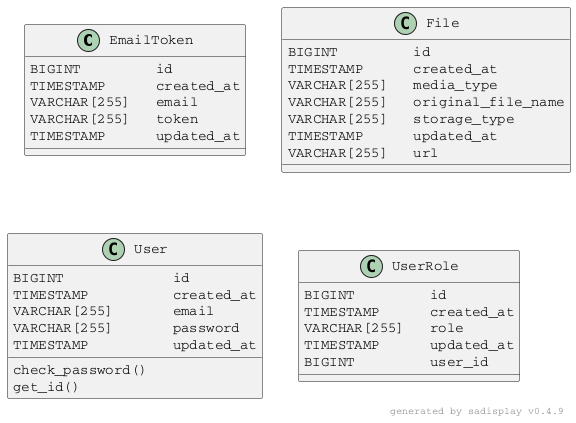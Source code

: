 @startuml

skinparam defaultFontName Courier

Class EmailToken {
    BIGINT       ★ id        
    TIMESTAMP    ⚪ created_at
    VARCHAR[255] ⚪ email     
    VARCHAR[255] ⚪ token     
    TIMESTAMP    ⚪ updated_at
}

Class File {
    BIGINT       ★ id                
    TIMESTAMP    ⚪ created_at        
    VARCHAR[255] ⚪ media_type        
    VARCHAR[255] ⚪ original_file_name
    VARCHAR[255] ⚪ storage_type      
    TIMESTAMP    ⚪ updated_at        
    VARCHAR[255] ⚪ url               
}

Class User {
    BIGINT           ★ id        
    TIMESTAMP        ⚪ created_at
    VARCHAR[255]     ⚪ email     
    VARCHAR[255]     ⚪ password  
    TIMESTAMP        ⚪ updated_at
    check_password()             
    get_id()                     
}

Class UserRole {
    BIGINT       ★ id        
    TIMESTAMP    ⚪ created_at
    VARCHAR[255] ⚪ role      
    TIMESTAMP    ⚪ updated_at
    BIGINT       ⚪ user_id   
}

right footer generated by sadisplay v0.4.9

@enduml